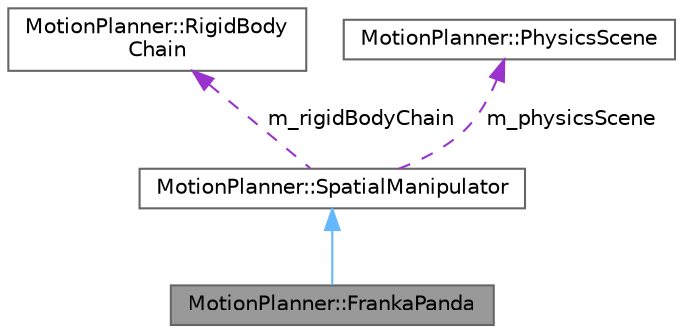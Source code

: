 digraph "MotionPlanner::FrankaPanda"
{
 // LATEX_PDF_SIZE
  bgcolor="transparent";
  edge [fontname=Helvetica,fontsize=10,labelfontname=Helvetica,labelfontsize=10];
  node [fontname=Helvetica,fontsize=10,shape=box,height=0.2,width=0.4];
  Node1 [label="MotionPlanner::FrankaPanda",height=0.2,width=0.4,color="gray40", fillcolor="grey60", style="filled", fontcolor="black",tooltip=" "];
  Node2 -> Node1 [dir="back",color="steelblue1",style="solid"];
  Node2 [label="MotionPlanner::SpatialManipulator",height=0.2,width=0.4,color="gray40", fillcolor="white", style="filled",URL="$class_motion_planner_1_1_spatial_manipulator.html",tooltip=" "];
  Node3 -> Node2 [dir="back",color="darkorchid3",style="dashed",label=" m_rigidBodyChain" ];
  Node3 [label="MotionPlanner::RigidBody\lChain",height=0.2,width=0.4,color="gray40", fillcolor="white", style="filled",URL="$class_motion_planner_1_1_rigid_body_chain.html",tooltip=" "];
  Node4 -> Node2 [dir="back",color="darkorchid3",style="dashed",label=" m_physicsScene" ];
  Node4 [label="MotionPlanner::PhysicsScene",height=0.2,width=0.4,color="gray40", fillcolor="white", style="filled",URL="$class_motion_planner_1_1_physics_scene.html",tooltip=" "];
}
